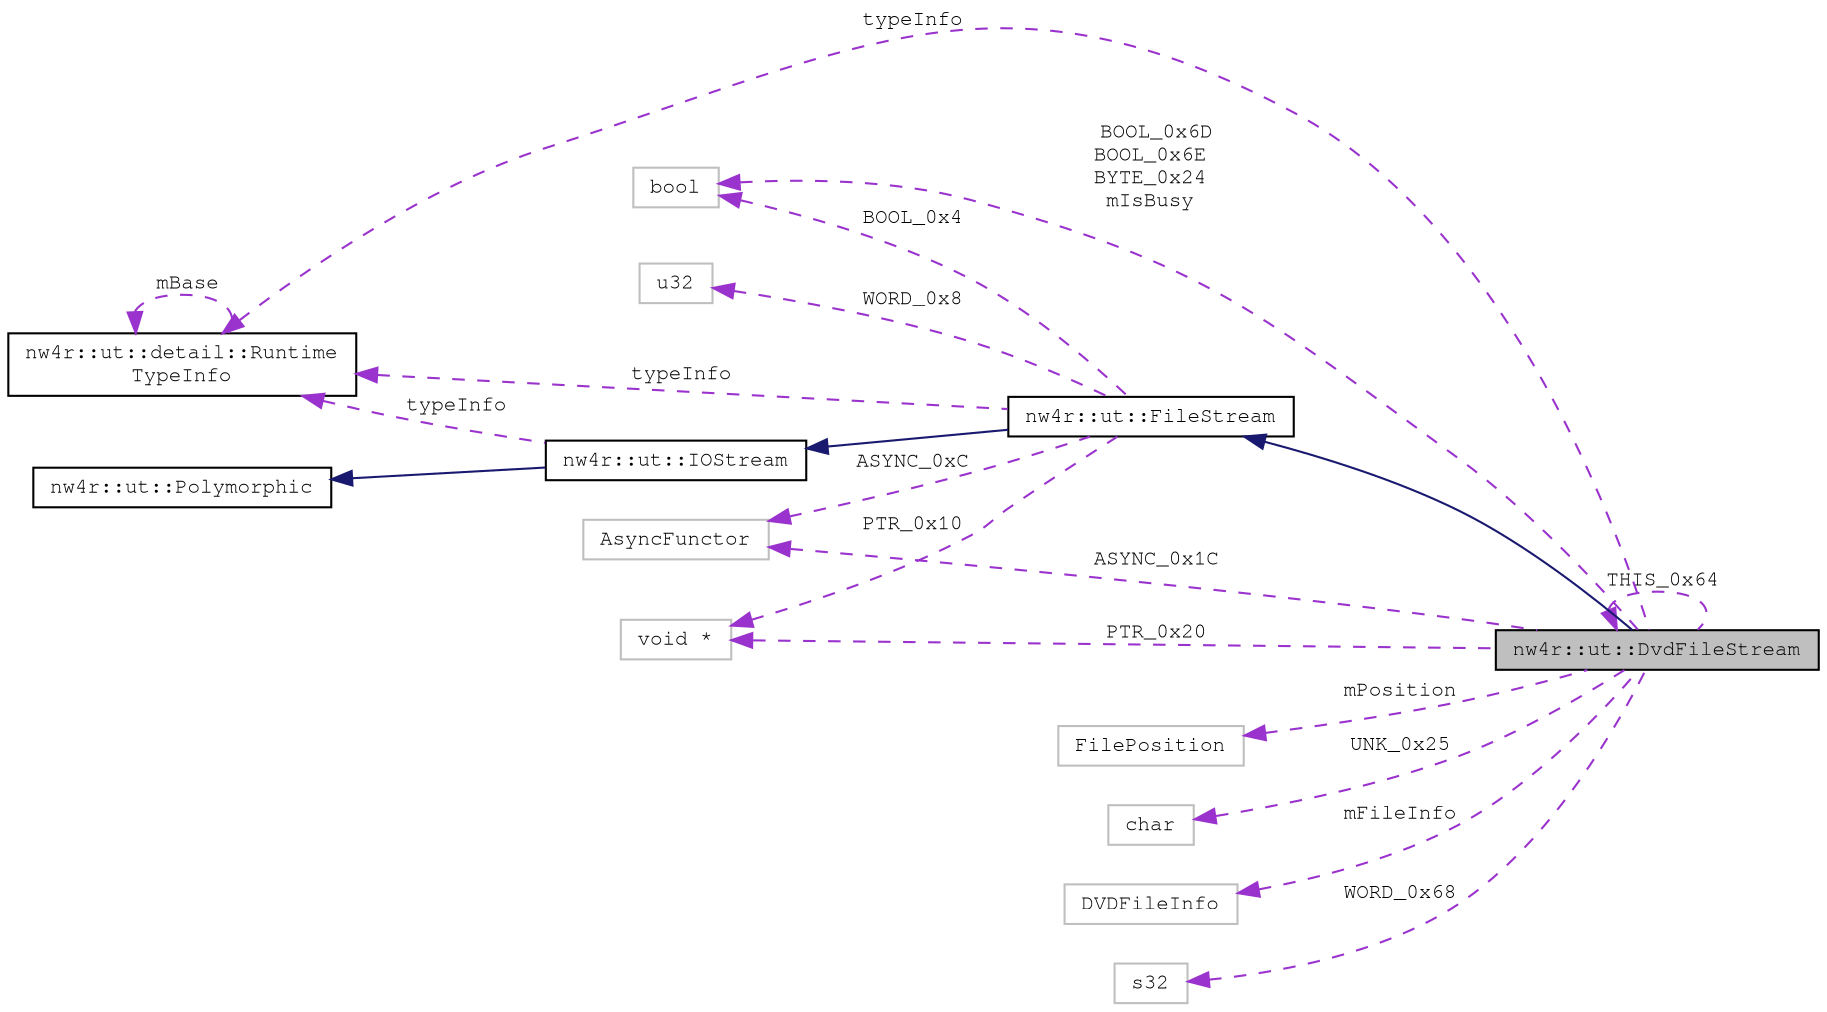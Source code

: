 digraph "nw4r::ut::DvdFileStream"
{
 // LATEX_PDF_SIZE
  edge [fontname="FreeMono",fontsize="10",labelfontname="FreeMono",labelfontsize="10"];
  node [fontname="FreeMono",fontsize="10",shape=record];
  rankdir="LR";
  Node1 [label="nw4r::ut::DvdFileStream",height=0.2,width=0.4,color="black", fillcolor="grey75", style="filled", fontcolor="black",tooltip=" "];
  Node2 -> Node1 [dir="back",color="midnightblue",fontsize="10",style="solid",fontname="FreeMono"];
  Node2 [label="nw4r::ut::FileStream",height=0.2,width=0.4,color="black", fillcolor="white", style="filled",URL="$classnw4r_1_1ut_1_1_file_stream.html",tooltip=" "];
  Node3 -> Node2 [dir="back",color="midnightblue",fontsize="10",style="solid",fontname="FreeMono"];
  Node3 [label="nw4r::ut::IOStream",height=0.2,width=0.4,color="black", fillcolor="white", style="filled",URL="$structnw4r_1_1ut_1_1_i_o_stream.html",tooltip=" "];
  Node4 -> Node3 [dir="back",color="midnightblue",fontsize="10",style="solid",fontname="FreeMono"];
  Node4 [label="nw4r::ut::Polymorphic",height=0.2,width=0.4,color="black", fillcolor="white", style="filled",URL="$structnw4r_1_1ut_1_1_polymorphic.html",tooltip=" "];
  Node5 -> Node3 [dir="back",color="darkorchid3",fontsize="10",style="dashed",label=" typeInfo" ,fontname="FreeMono"];
  Node5 [label="nw4r::ut::detail::Runtime\lTypeInfo",height=0.2,width=0.4,color="black", fillcolor="white", style="filled",URL="$structnw4r_1_1ut_1_1detail_1_1_runtime_type_info.html",tooltip=" "];
  Node5 -> Node5 [dir="back",color="darkorchid3",fontsize="10",style="dashed",label=" mBase" ,fontname="FreeMono"];
  Node6 -> Node2 [dir="back",color="darkorchid3",fontsize="10",style="dashed",label=" BOOL_0x4" ,fontname="FreeMono"];
  Node6 [label="bool",height=0.2,width=0.4,color="grey75", fillcolor="white", style="filled",tooltip=" "];
  Node7 -> Node2 [dir="back",color="darkorchid3",fontsize="10",style="dashed",label=" WORD_0x8" ,fontname="FreeMono"];
  Node7 [label="u32",height=0.2,width=0.4,color="grey75", fillcolor="white", style="filled",tooltip=" "];
  Node8 -> Node2 [dir="back",color="darkorchid3",fontsize="10",style="dashed",label=" ASYNC_0xC" ,fontname="FreeMono"];
  Node8 [label="AsyncFunctor",height=0.2,width=0.4,color="grey75", fillcolor="white", style="filled",tooltip=" "];
  Node9 -> Node2 [dir="back",color="darkorchid3",fontsize="10",style="dashed",label=" PTR_0x10" ,fontname="FreeMono"];
  Node9 [label="void *",height=0.2,width=0.4,color="grey75", fillcolor="white", style="filled",tooltip=" "];
  Node5 -> Node2 [dir="back",color="darkorchid3",fontsize="10",style="dashed",label=" typeInfo" ,fontname="FreeMono"];
  Node10 -> Node1 [dir="back",color="darkorchid3",fontsize="10",style="dashed",label=" mPosition" ,fontname="FreeMono"];
  Node10 [label="FilePosition",height=0.2,width=0.4,color="grey75", fillcolor="white", style="filled",tooltip=" "];
  Node8 -> Node1 [dir="back",color="darkorchid3",fontsize="10",style="dashed",label=" ASYNC_0x1C" ,fontname="FreeMono"];
  Node9 -> Node1 [dir="back",color="darkorchid3",fontsize="10",style="dashed",label=" PTR_0x20" ,fontname="FreeMono"];
  Node6 -> Node1 [dir="back",color="darkorchid3",fontsize="10",style="dashed",label=" BOOL_0x6D\nBOOL_0x6E\nBYTE_0x24\nmIsBusy" ,fontname="FreeMono"];
  Node11 -> Node1 [dir="back",color="darkorchid3",fontsize="10",style="dashed",label=" UNK_0x25" ,fontname="FreeMono"];
  Node11 [label="char",height=0.2,width=0.4,color="grey75", fillcolor="white", style="filled",tooltip=" "];
  Node12 -> Node1 [dir="back",color="darkorchid3",fontsize="10",style="dashed",label=" mFileInfo" ,fontname="FreeMono"];
  Node12 [label="DVDFileInfo",height=0.2,width=0.4,color="grey75", fillcolor="white", style="filled",tooltip=" "];
  Node1 -> Node1 [dir="back",color="darkorchid3",fontsize="10",style="dashed",label=" THIS_0x64" ,fontname="FreeMono"];
  Node13 -> Node1 [dir="back",color="darkorchid3",fontsize="10",style="dashed",label=" WORD_0x68" ,fontname="FreeMono"];
  Node13 [label="s32",height=0.2,width=0.4,color="grey75", fillcolor="white", style="filled",tooltip=" "];
  Node5 -> Node1 [dir="back",color="darkorchid3",fontsize="10",style="dashed",label=" typeInfo" ,fontname="FreeMono"];
}
